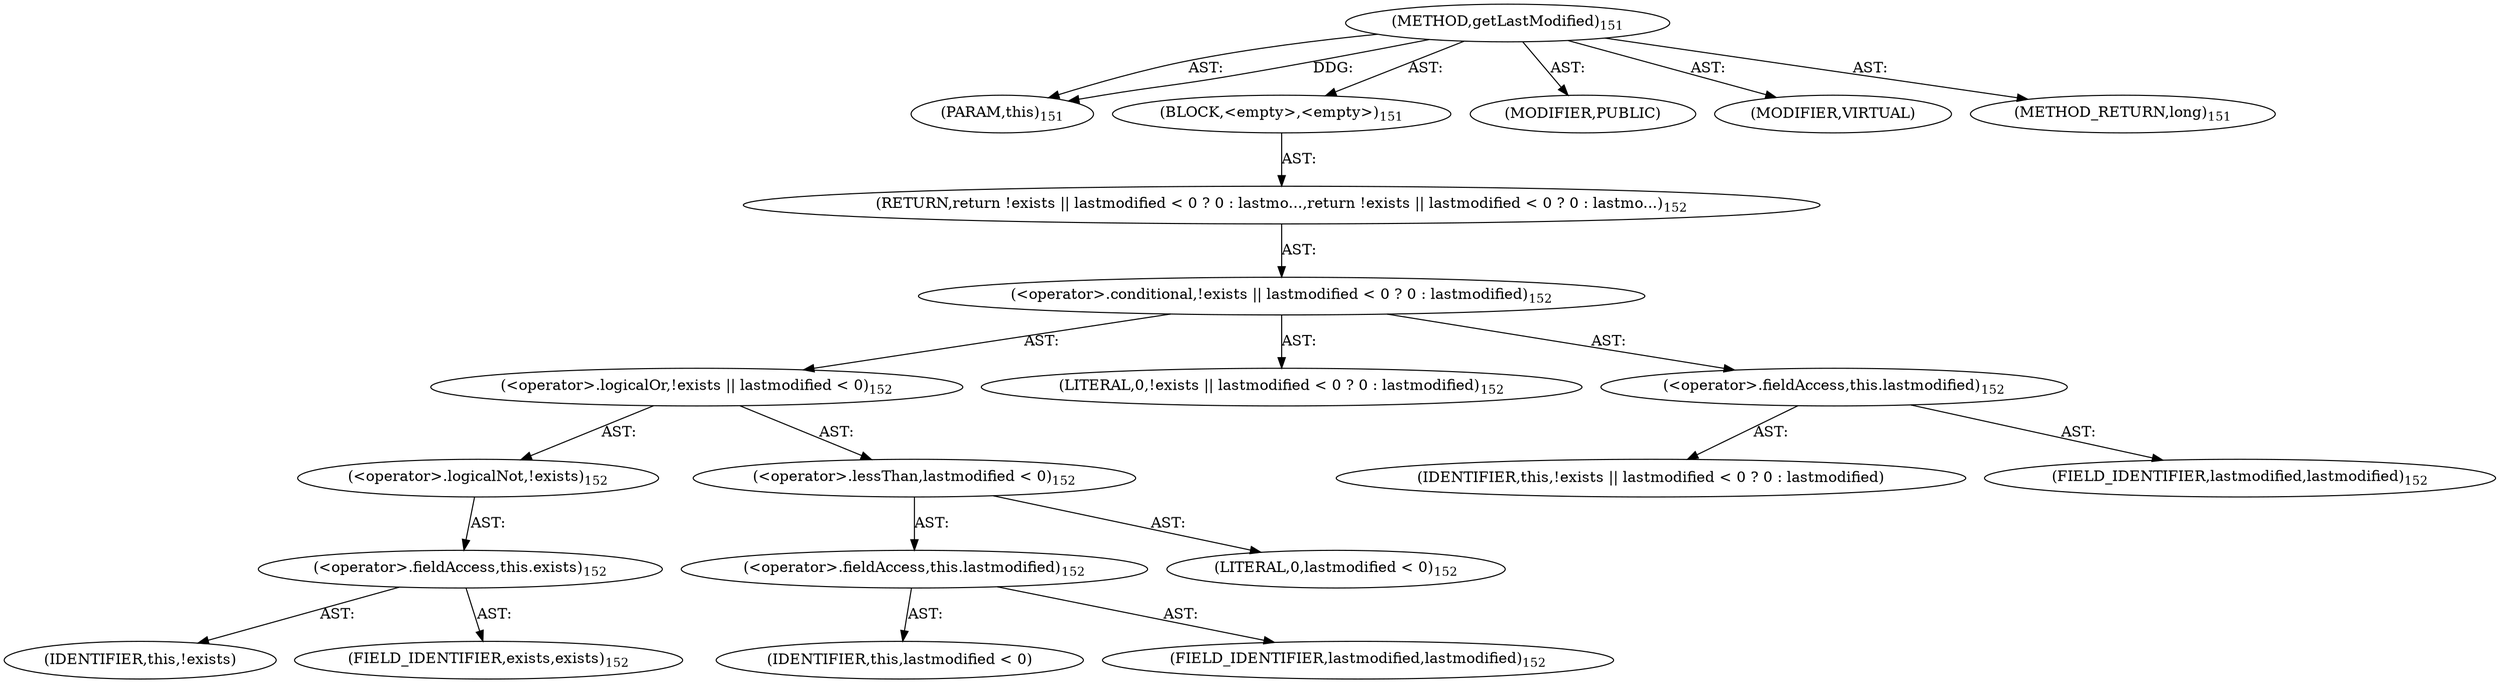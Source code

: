 digraph "getLastModified" {  
"111669149704" [label = <(METHOD,getLastModified)<SUB>151</SUB>> ]
"115964117013" [label = <(PARAM,this)<SUB>151</SUB>> ]
"25769803784" [label = <(BLOCK,&lt;empty&gt;,&lt;empty&gt;)<SUB>151</SUB>> ]
"146028888066" [label = <(RETURN,return !exists || lastmodified &lt; 0 ? 0 : lastmo...,return !exists || lastmodified &lt; 0 ? 0 : lastmo...)<SUB>152</SUB>> ]
"30064771100" [label = <(&lt;operator&gt;.conditional,!exists || lastmodified &lt; 0 ? 0 : lastmodified)<SUB>152</SUB>> ]
"30064771101" [label = <(&lt;operator&gt;.logicalOr,!exists || lastmodified &lt; 0)<SUB>152</SUB>> ]
"30064771102" [label = <(&lt;operator&gt;.logicalNot,!exists)<SUB>152</SUB>> ]
"30064771103" [label = <(&lt;operator&gt;.fieldAccess,this.exists)<SUB>152</SUB>> ]
"68719476767" [label = <(IDENTIFIER,this,!exists)> ]
"55834574860" [label = <(FIELD_IDENTIFIER,exists,exists)<SUB>152</SUB>> ]
"30064771104" [label = <(&lt;operator&gt;.lessThan,lastmodified &lt; 0)<SUB>152</SUB>> ]
"30064771105" [label = <(&lt;operator&gt;.fieldAccess,this.lastmodified)<SUB>152</SUB>> ]
"68719476768" [label = <(IDENTIFIER,this,lastmodified &lt; 0)> ]
"55834574861" [label = <(FIELD_IDENTIFIER,lastmodified,lastmodified)<SUB>152</SUB>> ]
"90194313228" [label = <(LITERAL,0,lastmodified &lt; 0)<SUB>152</SUB>> ]
"90194313229" [label = <(LITERAL,0,!exists || lastmodified &lt; 0 ? 0 : lastmodified)<SUB>152</SUB>> ]
"30064771106" [label = <(&lt;operator&gt;.fieldAccess,this.lastmodified)<SUB>152</SUB>> ]
"68719476769" [label = <(IDENTIFIER,this,!exists || lastmodified &lt; 0 ? 0 : lastmodified)> ]
"55834574862" [label = <(FIELD_IDENTIFIER,lastmodified,lastmodified)<SUB>152</SUB>> ]
"133143986196" [label = <(MODIFIER,PUBLIC)> ]
"133143986197" [label = <(MODIFIER,VIRTUAL)> ]
"128849018888" [label = <(METHOD_RETURN,long)<SUB>151</SUB>> ]
  "111669149704" -> "115964117013"  [ label = "AST: "] 
  "111669149704" -> "25769803784"  [ label = "AST: "] 
  "111669149704" -> "133143986196"  [ label = "AST: "] 
  "111669149704" -> "133143986197"  [ label = "AST: "] 
  "111669149704" -> "128849018888"  [ label = "AST: "] 
  "25769803784" -> "146028888066"  [ label = "AST: "] 
  "146028888066" -> "30064771100"  [ label = "AST: "] 
  "30064771100" -> "30064771101"  [ label = "AST: "] 
  "30064771100" -> "90194313229"  [ label = "AST: "] 
  "30064771100" -> "30064771106"  [ label = "AST: "] 
  "30064771101" -> "30064771102"  [ label = "AST: "] 
  "30064771101" -> "30064771104"  [ label = "AST: "] 
  "30064771102" -> "30064771103"  [ label = "AST: "] 
  "30064771103" -> "68719476767"  [ label = "AST: "] 
  "30064771103" -> "55834574860"  [ label = "AST: "] 
  "30064771104" -> "30064771105"  [ label = "AST: "] 
  "30064771104" -> "90194313228"  [ label = "AST: "] 
  "30064771105" -> "68719476768"  [ label = "AST: "] 
  "30064771105" -> "55834574861"  [ label = "AST: "] 
  "30064771106" -> "68719476769"  [ label = "AST: "] 
  "30064771106" -> "55834574862"  [ label = "AST: "] 
  "111669149704" -> "115964117013"  [ label = "DDG: "] 
}
